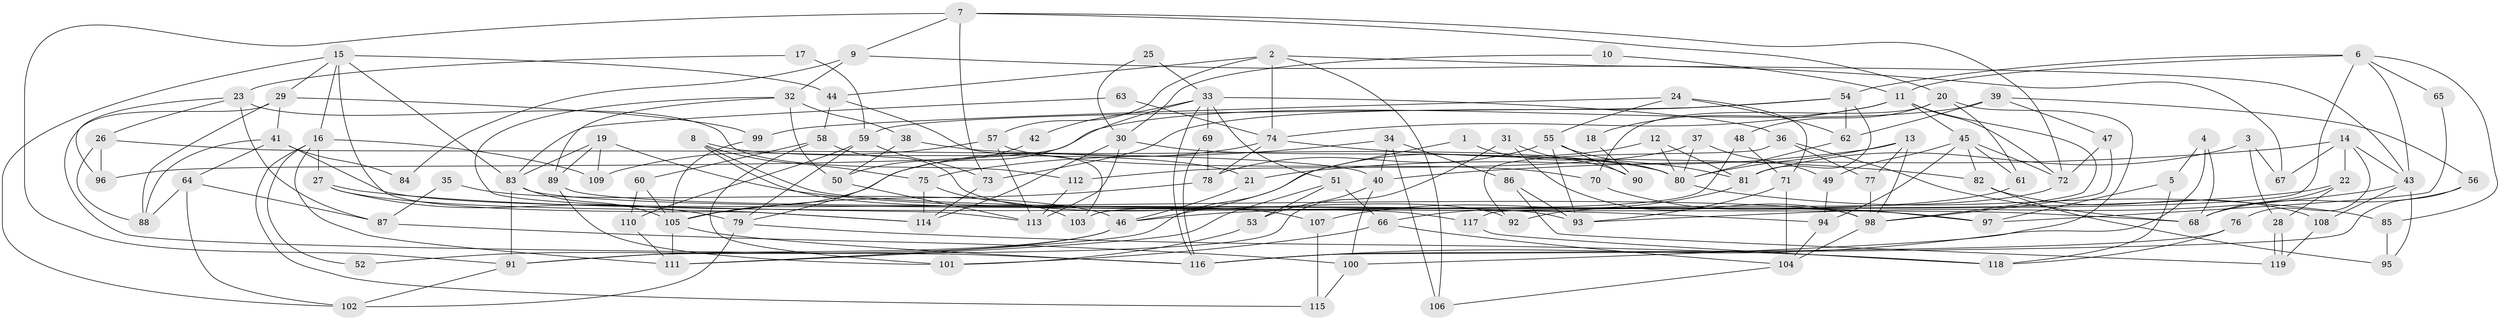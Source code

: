 // Generated by graph-tools (version 1.1) at 2025/36/03/09/25 02:36:08]
// undirected, 119 vertices, 238 edges
graph export_dot {
graph [start="1"]
  node [color=gray90,style=filled];
  1;
  2;
  3;
  4;
  5;
  6;
  7;
  8;
  9;
  10;
  11;
  12;
  13;
  14;
  15;
  16;
  17;
  18;
  19;
  20;
  21;
  22;
  23;
  24;
  25;
  26;
  27;
  28;
  29;
  30;
  31;
  32;
  33;
  34;
  35;
  36;
  37;
  38;
  39;
  40;
  41;
  42;
  43;
  44;
  45;
  46;
  47;
  48;
  49;
  50;
  51;
  52;
  53;
  54;
  55;
  56;
  57;
  58;
  59;
  60;
  61;
  62;
  63;
  64;
  65;
  66;
  67;
  68;
  69;
  70;
  71;
  72;
  73;
  74;
  75;
  76;
  77;
  78;
  79;
  80;
  81;
  82;
  83;
  84;
  85;
  86;
  87;
  88;
  89;
  90;
  91;
  92;
  93;
  94;
  95;
  96;
  97;
  98;
  99;
  100;
  101;
  102;
  103;
  104;
  105;
  106;
  107;
  108;
  109;
  110;
  111;
  112;
  113;
  114;
  115;
  116;
  117;
  118;
  119;
  1 -- 80;
  1 -- 111;
  2 -- 106;
  2 -- 74;
  2 -- 43;
  2 -- 44;
  2 -- 57;
  3 -- 28;
  3 -- 67;
  3 -- 81;
  4 -- 68;
  4 -- 116;
  4 -- 5;
  5 -- 118;
  5 -- 97;
  6 -- 11;
  6 -- 43;
  6 -- 54;
  6 -- 65;
  6 -- 85;
  6 -- 117;
  7 -- 73;
  7 -- 91;
  7 -- 9;
  7 -- 20;
  7 -- 72;
  8 -- 75;
  8 -- 107;
  8 -- 21;
  8 -- 68;
  9 -- 32;
  9 -- 67;
  9 -- 84;
  10 -- 11;
  10 -- 30;
  11 -- 72;
  11 -- 98;
  11 -- 18;
  11 -- 45;
  11 -- 74;
  12 -- 81;
  12 -- 46;
  12 -- 80;
  13 -- 80;
  13 -- 98;
  13 -- 21;
  13 -- 77;
  14 -- 40;
  14 -- 76;
  14 -- 22;
  14 -- 43;
  14 -- 67;
  15 -- 114;
  15 -- 29;
  15 -- 16;
  15 -- 44;
  15 -- 83;
  15 -- 102;
  16 -- 27;
  16 -- 52;
  16 -- 109;
  16 -- 111;
  16 -- 115;
  17 -- 59;
  17 -- 23;
  18 -- 90;
  19 -- 109;
  19 -- 83;
  19 -- 89;
  19 -- 97;
  20 -- 100;
  20 -- 48;
  20 -- 61;
  20 -- 70;
  21 -- 46;
  22 -- 46;
  22 -- 28;
  22 -- 68;
  23 -- 112;
  23 -- 96;
  23 -- 26;
  23 -- 87;
  24 -- 71;
  24 -- 62;
  24 -- 55;
  24 -- 99;
  25 -- 33;
  25 -- 30;
  26 -- 88;
  26 -- 40;
  26 -- 96;
  27 -- 79;
  27 -- 94;
  27 -- 114;
  28 -- 119;
  28 -- 119;
  29 -- 116;
  29 -- 41;
  29 -- 88;
  29 -- 99;
  30 -- 113;
  30 -- 80;
  30 -- 114;
  31 -- 98;
  31 -- 91;
  31 -- 90;
  32 -- 50;
  32 -- 89;
  32 -- 38;
  32 -- 113;
  33 -- 51;
  33 -- 116;
  33 -- 36;
  33 -- 42;
  33 -- 69;
  33 -- 79;
  34 -- 86;
  34 -- 40;
  34 -- 75;
  34 -- 106;
  35 -- 87;
  35 -- 46;
  36 -- 68;
  36 -- 77;
  36 -- 92;
  37 -- 49;
  37 -- 80;
  37 -- 112;
  38 -- 80;
  38 -- 50;
  39 -- 56;
  39 -- 62;
  39 -- 47;
  39 -- 96;
  40 -- 53;
  40 -- 100;
  41 -- 88;
  41 -- 98;
  41 -- 64;
  41 -- 84;
  42 -- 50;
  43 -- 93;
  43 -- 95;
  43 -- 108;
  44 -- 58;
  44 -- 103;
  45 -- 72;
  45 -- 49;
  45 -- 61;
  45 -- 82;
  45 -- 94;
  46 -- 91;
  46 -- 52;
  47 -- 98;
  47 -- 72;
  48 -- 103;
  48 -- 71;
  49 -- 94;
  50 -- 113;
  51 -- 111;
  51 -- 66;
  51 -- 53;
  53 -- 101;
  54 -- 73;
  54 -- 59;
  54 -- 62;
  54 -- 81;
  55 -- 81;
  55 -- 78;
  55 -- 90;
  55 -- 93;
  56 -- 68;
  56 -- 116;
  57 -- 70;
  57 -- 109;
  57 -- 113;
  58 -- 92;
  58 -- 60;
  58 -- 101;
  59 -- 110;
  59 -- 73;
  59 -- 79;
  60 -- 105;
  60 -- 110;
  61 -- 66;
  62 -- 80;
  63 -- 74;
  63 -- 83;
  64 -- 102;
  64 -- 87;
  64 -- 88;
  65 -- 97;
  66 -- 101;
  66 -- 104;
  69 -- 78;
  69 -- 116;
  70 -- 97;
  71 -- 93;
  71 -- 104;
  72 -- 92;
  73 -- 114;
  74 -- 78;
  74 -- 82;
  74 -- 105;
  75 -- 114;
  75 -- 103;
  76 -- 116;
  76 -- 118;
  77 -- 98;
  78 -- 105;
  79 -- 102;
  79 -- 118;
  80 -- 85;
  81 -- 107;
  82 -- 95;
  82 -- 108;
  83 -- 105;
  83 -- 91;
  83 -- 117;
  85 -- 95;
  86 -- 93;
  86 -- 119;
  87 -- 100;
  89 -- 93;
  89 -- 101;
  91 -- 102;
  94 -- 104;
  98 -- 104;
  99 -- 105;
  100 -- 115;
  104 -- 106;
  105 -- 111;
  105 -- 116;
  107 -- 115;
  108 -- 119;
  110 -- 111;
  112 -- 113;
  117 -- 118;
}
